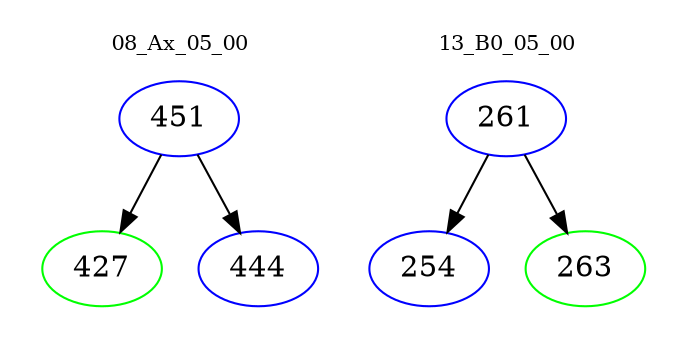 digraph{
subgraph cluster_0 {
color = white
label = "08_Ax_05_00";
fontsize=10;
T0_451 [label="451", color="blue"]
T0_451 -> T0_427 [color="black"]
T0_427 [label="427", color="green"]
T0_451 -> T0_444 [color="black"]
T0_444 [label="444", color="blue"]
}
subgraph cluster_1 {
color = white
label = "13_B0_05_00";
fontsize=10;
T1_261 [label="261", color="blue"]
T1_261 -> T1_254 [color="black"]
T1_254 [label="254", color="blue"]
T1_261 -> T1_263 [color="black"]
T1_263 [label="263", color="green"]
}
}
